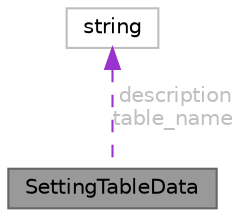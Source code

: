 digraph "SettingTableData"
{
 // LATEX_PDF_SIZE
  bgcolor="transparent";
  edge [fontname=Helvetica,fontsize=10,labelfontname=Helvetica,labelfontsize=10];
  node [fontname=Helvetica,fontsize=10,shape=box,height=0.2,width=0.4];
  Node1 [id="Node000001",label="SettingTableData",height=0.2,width=0.4,color="gray40", fillcolor="grey60", style="filled", fontcolor="black",tooltip="設定ファイルのテーブルのデータをまとめた構造体"];
  Node2 -> Node1 [id="edge1_Node000001_Node000002",dir="back",color="darkorchid3",style="dashed",tooltip=" ",label=" description\ntable_name",fontcolor="grey" ];
  Node2 [id="Node000002",label="string",height=0.2,width=0.4,color="grey75", fillcolor="white", style="filled",tooltip=" "];
}
